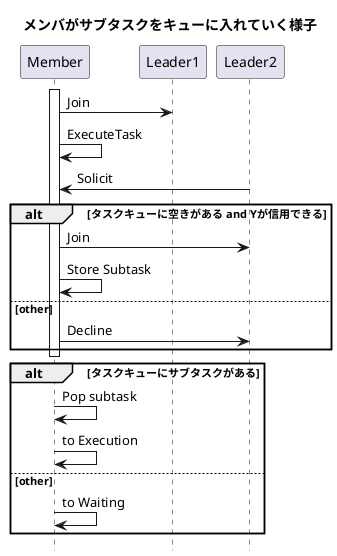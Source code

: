 @startuml
title メンバがサブタスクをキューに入れていく様子
hide footbox

participant Member  as A
participant Leader1 as X
participant Leader2 as Y

activate A
A -> X: Join
A -> A: ExecuteTask
Y -> A: Solicit

alt タスクキューに空きがある and Yが信用できる
    A -> Y: Join
    A -> A: Store Subtask
else other
    A -> Y: Decline
end

deactivate A

alt タスクキューにサブタスクがある
    activate A
    A -> A: Pop subtask
    A -> A: to Execution
else other
    A -> A: to Waiting
end

@enduml